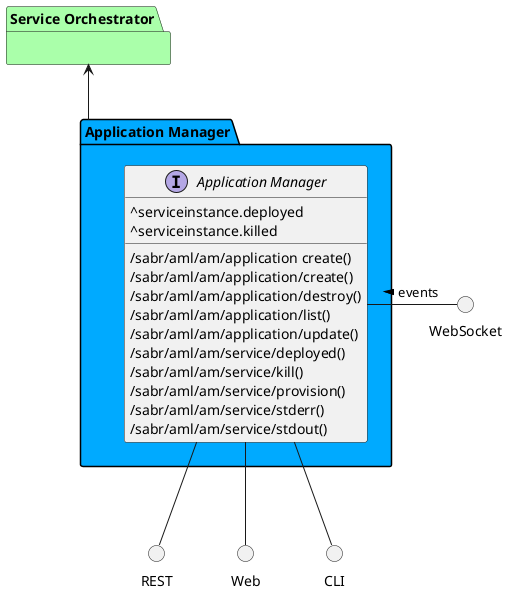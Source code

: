 @startuml


package "Service Orchestrator" #aaffaa {

}

package "Application Manager" #00aaff {

}


package "Application Manager" #00aaff {

    interface "Application Manager" as i {
            ^serviceinstance.deployed
            ^serviceinstance.killed
    
            /sabr/aml/am/application create()
            /sabr/aml/am/application/create()
            /sabr/aml/am/application/destroy()
            /sabr/aml/am/application/list()
            /sabr/aml/am/application/update()
            /sabr/aml/am/service/deployed()
            /sabr/aml/am/service/kill()
            /sabr/aml/am/service/provision()
            /sabr/aml/am/service/stderr()
            /sabr/aml/am/service/stdout()
    
    }
}

circle REST
circle Web
circle CLI
circle WebSocket

i -down- Web
i -down- CLI
i -down- REST
WebSocket -left- i: events >

package "Application Manager" #00aaff {


}


    "Service Orchestrator" <-- "Application Manager"


@enduml
